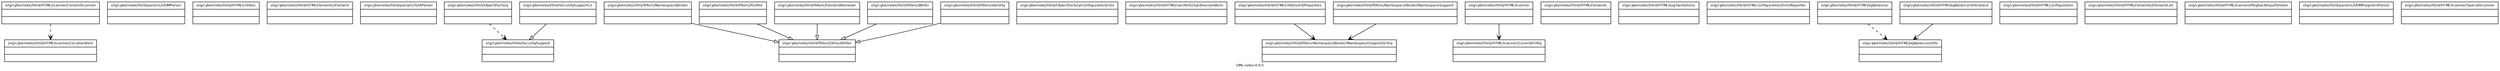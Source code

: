 digraph classes {
 fontname = "Bitstream Vera Sans"
 fontsize = 8
 node [ fontname = "Bitstream Vera Sans" fontsize = 8 shape = "record" ]
 edge [ fontname = "Bitstream Vera Sans" fontsize = 8 ]
label="UML-neko-0.9.5""LocationItem" [
	label="{
 		org/cyberneko/html/HTMLScanner/LocationItem|
 		|
 		
	}"
 ]
"DOMParser" [
	label="{
 		org/cyberneko/html/parsers/DOMParser|
 		|
 		
	}"
 ]
"HTMLEntities" [
	label="{
 		org/cyberneko/html/HTMLEntities|
 		|
 		
	}"
 ]
"Element" [
	label="{
 		org/cyberneko/html/HTMLElements/Element|
 		|
 		
	}"
 ]
"SAXParser" [
	label="{
 		org/cyberneko/html/parsers/SAXParser|
 		|
 		
	}"
 ]
"SecuritySupport" [
	label="{
 		org/cyberneko/html/SecuritySupport|
 		|
 		
	}"
 ]
"NamespaceBinder" [
	label="{
 		org/cyberneko/html/filters/NamespaceBinder|
 		|
 		
	}"
 ]
"ConfigurationError" [
	label="{
 		org/cyberneko/html/ObjectFactory/ConfigurationError|
 		|
 		
	}"
 ]
"SynthesizedItem" [
	label="{
 		org/cyberneko/html/HTMLEventInfo/SynthesizedItem|
 		|
 		
	}"
 ]
"IntProperties" [
	label="{
 		org/cyberneko/html/HTMLEntities/IntProperties|
 		|
 		
	}"
 ]
"Purifier" [
	label="{
 		org/cyberneko/html/filters/Purifier|
 		|
 		
	}"
 ]
"Entry" [
	label="{
 		org/cyberneko/html/HTMLEntities/IntProperties/Entry|
 		|
 		
	}"
 ]
"CurrentEntity" [
	label="{
 		org/cyberneko/html/HTMLScanner/CurrentEntity|
 		|
 		
	}"
 ]
"HTMLElements" [
	label="{
 		org/cyberneko/html/HTMLElements|
 		|
 		
	}"
 ]
"HTMLAugmentations" [
	label="{
 		org/cyberneko/html/HTMLAugmentations|
 		|
 		
	}"
 ]
"ElementRemover" [
	label="{
 		org/cyberneko/html/filters/ElementRemover|
 		|
 		
	}"
 ]
"ErrorReporter" [
	label="{
 		org/cyberneko/html/HTMLConfiguration/ErrorReporter|
 		|
 		
	}"
 ]
"DefaultFilter" [
	label="{
 		org/cyberneko/html/filters/DefaultFilter|
 		|
 		
	}"
 ]
"Writer" [
	label="{
 		org/cyberneko/html/filters/Writer|
 		|
 		
	}"
 ]
"HTMLTagBalancer" [
	label="{
 		org/cyberneko/html/HTMLTagBalancer|
 		|
 		
	}"
 ]
"ObjectFactory" [
	label="{
 		org/cyberneko/html/ObjectFactory|
 		|
 		
	}"
 ]
"HTMLConfiguration" [
	label="{
 		org/cyberneko/html/HTMLConfiguration|
 		|
 		
	}"
 ]
"ElementList" [
	label="{
 		org/cyberneko/html/HTMLElements/ElementList|
 		|
 		
	}"
 ]
"NamespaceSupport" [
	label="{
 		org/cyberneko/html/filters/NamespaceBinder/NamespaceSupport|
 		|
 		
	}"
 ]
"Identity" [
	label="{
 		org/cyberneko/html/filters/Identity|
 		|
 		
	}"
 ]
"InfoStack" [
	label="{
 		org/cyberneko/html/HTMLTagBalancer/InfoStack|
 		|
 		
	}"
 ]
"SecuritySupport12" [
	label="{
 		org/cyberneko/html/SecuritySupport12|
 		|
 		
	}"
 ]
"HTMLScanner" [
	label="{
 		org/cyberneko/html/HTMLScanner|
 		|
 		
	}"
 ]
"Entry" [
	label="{
 		org/cyberneko/html/filters/NamespaceBinder/NamespaceSupport/Entry|
 		|
 		
	}"
 ]
"PlaybackInputStream" [
	label="{
 		org/cyberneko/html/HTMLScanner/PlaybackInputStream|
 		|
 		
	}"
 ]
"Info" [
	label="{
 		org/cyberneko/html/HTMLTagBalancer/Info|
 		|
 		
	}"
 ]
"DOMFragmentParser" [
	label="{
 		org/cyberneko/html/parsers/DOMFragmentParser|
 		|
 		
	}"
 ]
"SpecialScanner" [
	label="{
 		org/cyberneko/html/HTMLScanner/SpecialScanner|
 		|
 		
	}"
 ]
"ContentScanner" [
	label="{
 		org/cyberneko/html/HTMLScanner/ContentScanner|
 		|
 		
	}"
 ]
edge[arrowhead = "empty"; style= "solid"]
ElementRemover -> DefaultFilter
Identity -> DefaultFilter
NamespaceBinder -> DefaultFilter
SecuritySupport12 -> SecuritySupport
Purifier -> DefaultFilter
Writer -> DefaultFilter
edge[arrowhead = "empty"; style = "dashed"]
edge[arrowhead = "open"; style = "solid"]
HTMLScanner -> CurrentEntity
InfoStack -> Info
NamespaceSupport -> Entry
IntProperties -> Entry
edge[arrowhead = "open"; style = "dashed"]
ContentScanner -> LocationItem
HTMLTagBalancer -> Info
ObjectFactory -> SecuritySupport
}